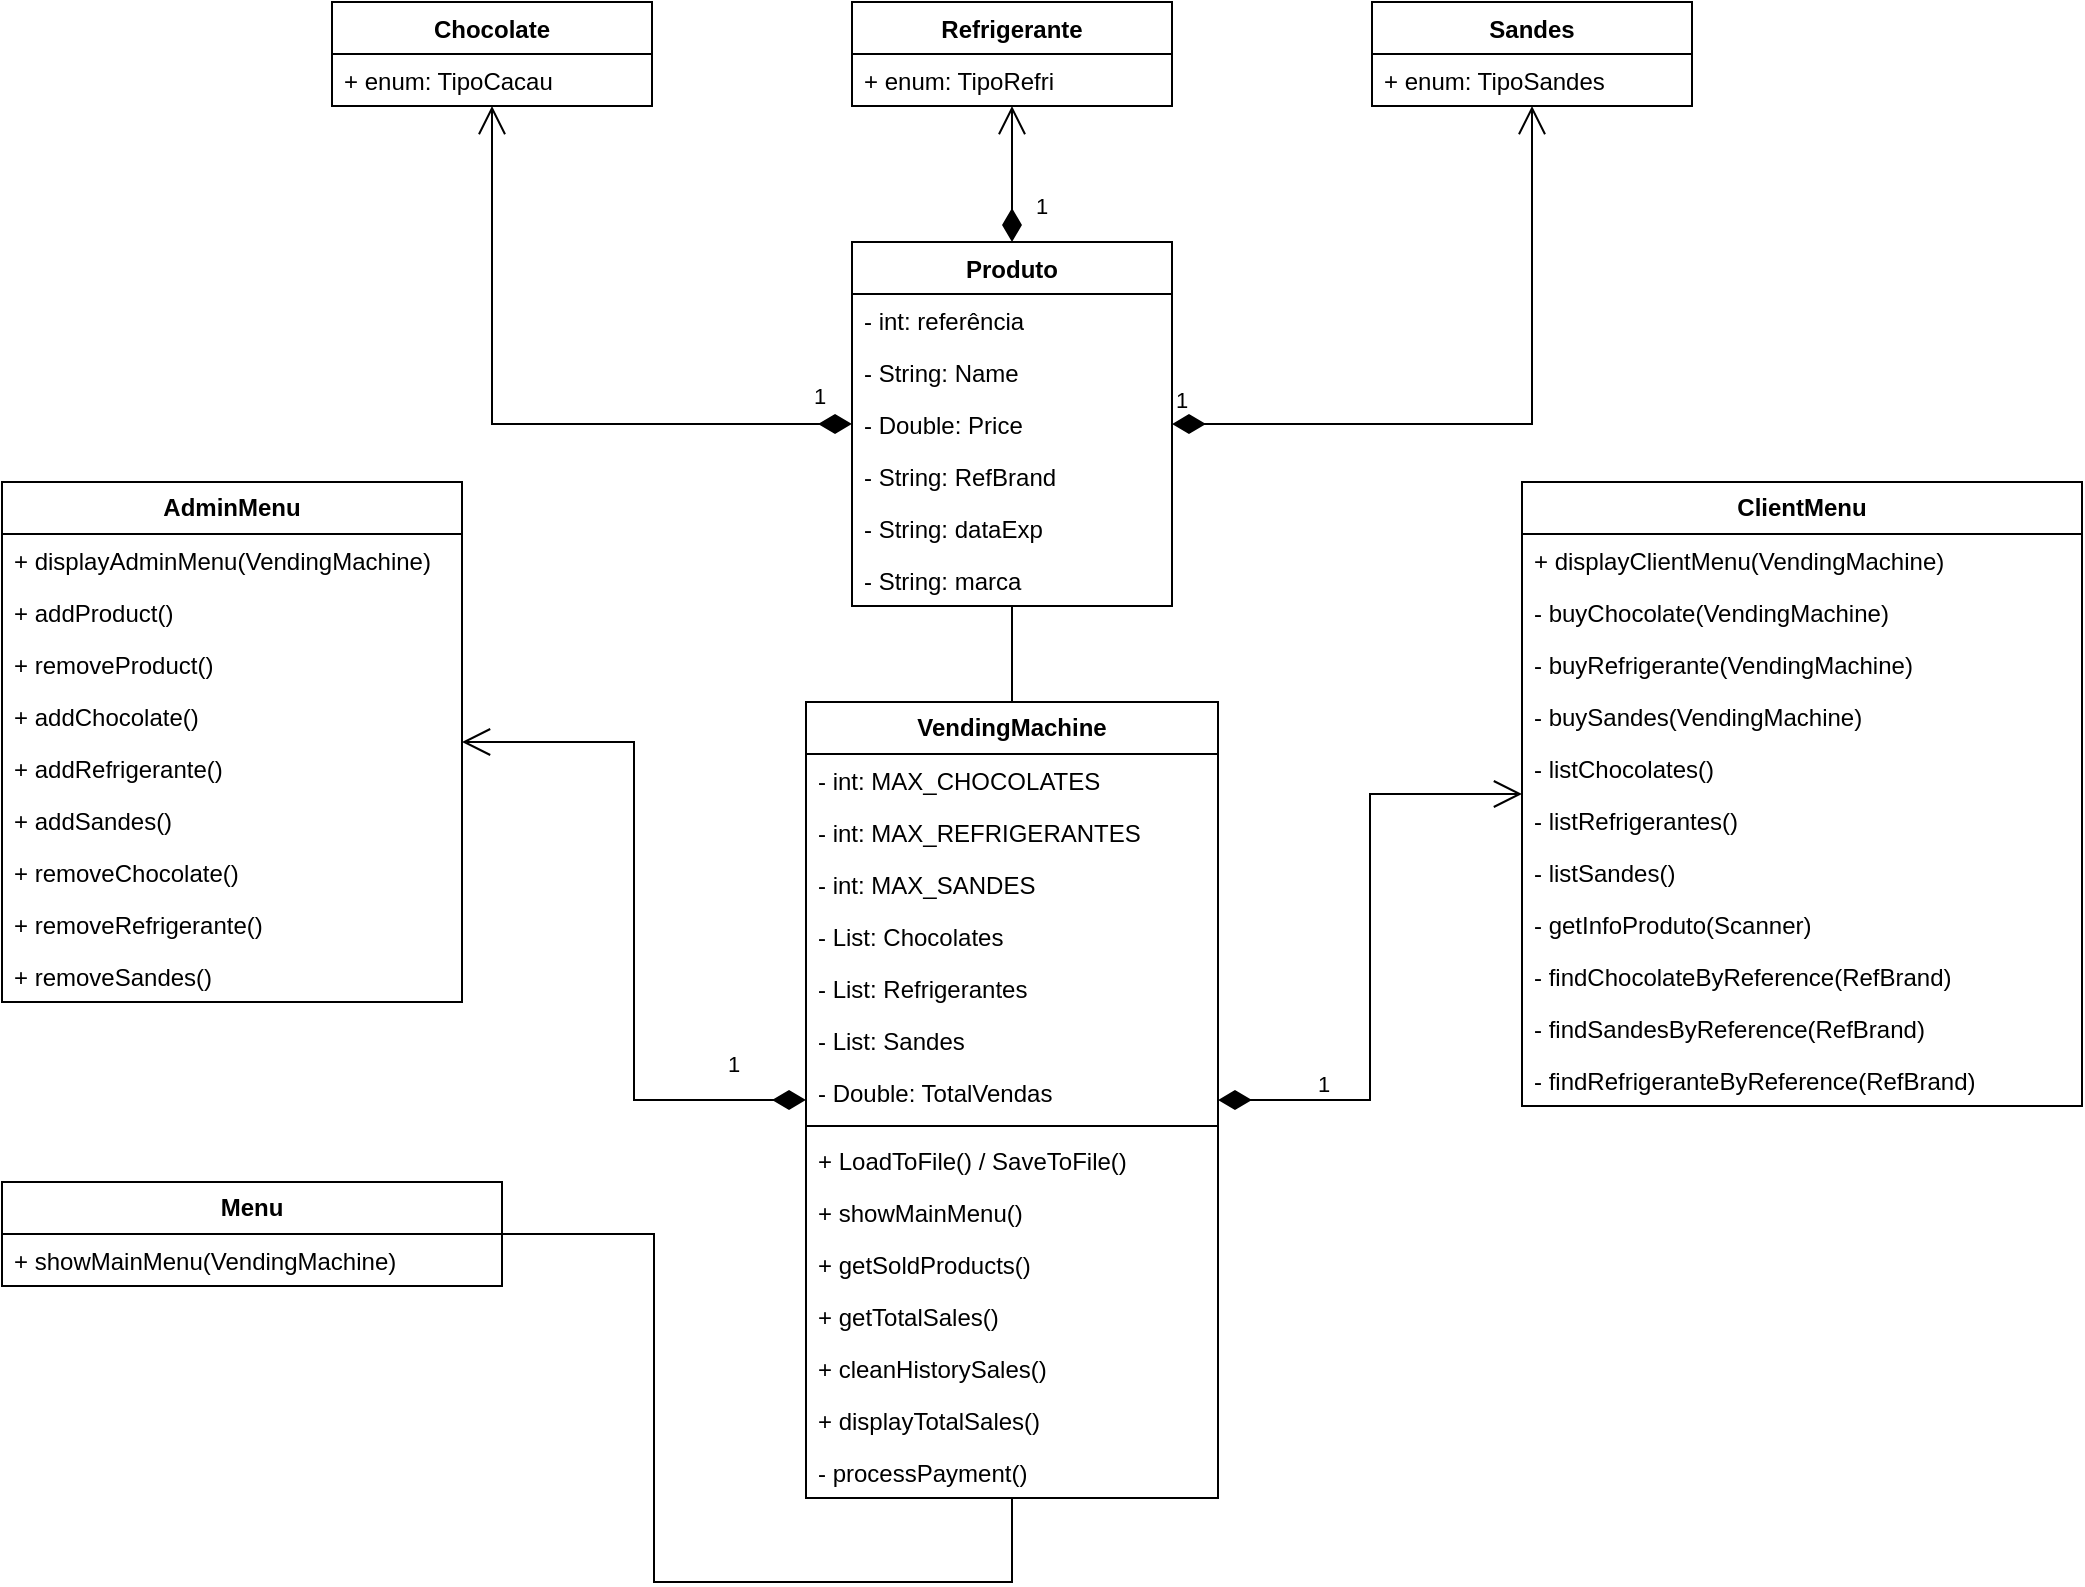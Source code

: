 <mxfile version="24.7.17">
  <diagram id="C5RBs43oDa-KdzZeNtuy" name="Page-1">
    <mxGraphModel dx="2314" dy="836" grid="1" gridSize="10" guides="1" tooltips="1" connect="1" arrows="1" fold="1" page="1" pageScale="1" pageWidth="1169" pageHeight="827" math="0" shadow="0">
      <root>
        <mxCell id="WIyWlLk6GJQsqaUBKTNV-0" />
        <mxCell id="WIyWlLk6GJQsqaUBKTNV-1" parent="WIyWlLk6GJQsqaUBKTNV-0" />
        <mxCell id="L8OVkFSpgpDu1zoaHqQ6-69" style="edgeStyle=orthogonalEdgeStyle;rounded=0;orthogonalLoop=1;jettySize=auto;html=1;endArrow=none;endFill=0;" edge="1" parent="WIyWlLk6GJQsqaUBKTNV-1" source="UkUBQKpav907fFydxwV3-11" target="L8OVkFSpgpDu1zoaHqQ6-25">
          <mxGeometry relative="1" as="geometry" />
        </mxCell>
        <mxCell id="UkUBQKpav907fFydxwV3-11" value="Produto" style="swimlane;fontStyle=1;align=center;verticalAlign=top;childLayout=stackLayout;horizontal=1;startSize=26;horizontalStack=0;resizeParent=1;resizeParentMax=0;resizeLast=0;collapsible=1;marginBottom=0;whiteSpace=wrap;html=1;" parent="WIyWlLk6GJQsqaUBKTNV-1" vertex="1">
          <mxGeometry x="505" y="130" width="160" height="182" as="geometry" />
        </mxCell>
        <mxCell id="L8OVkFSpgpDu1zoaHqQ6-9" value="- int: referência" style="text;strokeColor=none;fillColor=none;align=left;verticalAlign=top;spacingLeft=4;spacingRight=4;overflow=hidden;rotatable=0;points=[[0,0.5],[1,0.5]];portConstraint=eastwest;whiteSpace=wrap;html=1;" vertex="1" parent="UkUBQKpav907fFydxwV3-11">
          <mxGeometry y="26" width="160" height="26" as="geometry" />
        </mxCell>
        <mxCell id="UkUBQKpav907fFydxwV3-12" value="- String: Name" style="text;strokeColor=none;fillColor=none;align=left;verticalAlign=top;spacingLeft=4;spacingRight=4;overflow=hidden;rotatable=0;points=[[0,0.5],[1,0.5]];portConstraint=eastwest;whiteSpace=wrap;html=1;" parent="UkUBQKpav907fFydxwV3-11" vertex="1">
          <mxGeometry y="52" width="160" height="26" as="geometry" />
        </mxCell>
        <mxCell id="UkUBQKpav907fFydxwV3-8" value="- Double: Price" style="text;strokeColor=none;fillColor=none;align=left;verticalAlign=top;spacingLeft=4;spacingRight=4;overflow=hidden;rotatable=0;points=[[0,0.5],[1,0.5]];portConstraint=eastwest;whiteSpace=wrap;html=1;" parent="UkUBQKpav907fFydxwV3-11" vertex="1">
          <mxGeometry y="78" width="160" height="26" as="geometry" />
        </mxCell>
        <mxCell id="UkUBQKpav907fFydxwV3-28" value="- String: RefBrand" style="text;strokeColor=none;fillColor=none;align=left;verticalAlign=top;spacingLeft=4;spacingRight=4;overflow=hidden;rotatable=0;points=[[0,0.5],[1,0.5]];portConstraint=eastwest;whiteSpace=wrap;html=1;" parent="UkUBQKpav907fFydxwV3-11" vertex="1">
          <mxGeometry y="104" width="160" height="26" as="geometry" />
        </mxCell>
        <mxCell id="UkUBQKpav907fFydxwV3-10" value="- String: dataExp" style="text;strokeColor=none;fillColor=none;align=left;verticalAlign=top;spacingLeft=4;spacingRight=4;overflow=hidden;rotatable=0;points=[[0,0.5],[1,0.5]];portConstraint=eastwest;whiteSpace=wrap;html=1;" parent="UkUBQKpav907fFydxwV3-11" vertex="1">
          <mxGeometry y="130" width="160" height="26" as="geometry" />
        </mxCell>
        <mxCell id="UkUBQKpav907fFydxwV3-9" value="- String: marca" style="text;strokeColor=none;fillColor=none;align=left;verticalAlign=top;spacingLeft=4;spacingRight=4;overflow=hidden;rotatable=0;points=[[0,0.5],[1,0.5]];portConstraint=eastwest;whiteSpace=wrap;html=1;" parent="UkUBQKpav907fFydxwV3-11" vertex="1">
          <mxGeometry y="156" width="160" height="26" as="geometry" />
        </mxCell>
        <mxCell id="UkUBQKpav907fFydxwV3-16" value="Chocolate" style="swimlane;fontStyle=1;align=center;verticalAlign=top;childLayout=stackLayout;horizontal=1;startSize=26;horizontalStack=0;resizeParent=1;resizeParentMax=0;resizeLast=0;collapsible=1;marginBottom=0;whiteSpace=wrap;html=1;" parent="WIyWlLk6GJQsqaUBKTNV-1" vertex="1">
          <mxGeometry x="245" y="10" width="160" height="52" as="geometry" />
        </mxCell>
        <mxCell id="UkUBQKpav907fFydxwV3-17" value="+ enum: TipoCacau" style="text;strokeColor=none;fillColor=none;align=left;verticalAlign=top;spacingLeft=4;spacingRight=4;overflow=hidden;rotatable=0;points=[[0,0.5],[1,0.5]];portConstraint=eastwest;whiteSpace=wrap;html=1;" parent="UkUBQKpav907fFydxwV3-16" vertex="1">
          <mxGeometry y="26" width="160" height="26" as="geometry" />
        </mxCell>
        <mxCell id="UkUBQKpav907fFydxwV3-23" value="Refrigerante" style="swimlane;fontStyle=1;align=center;verticalAlign=top;childLayout=stackLayout;horizontal=1;startSize=26;horizontalStack=0;resizeParent=1;resizeParentMax=0;resizeLast=0;collapsible=1;marginBottom=0;whiteSpace=wrap;html=1;" parent="WIyWlLk6GJQsqaUBKTNV-1" vertex="1">
          <mxGeometry x="505" y="10" width="160" height="52" as="geometry" />
        </mxCell>
        <mxCell id="UkUBQKpav907fFydxwV3-24" value="+ enum: TipoRefri" style="text;strokeColor=none;fillColor=none;align=left;verticalAlign=top;spacingLeft=4;spacingRight=4;overflow=hidden;rotatable=0;points=[[0,0.5],[1,0.5]];portConstraint=eastwest;whiteSpace=wrap;html=1;" parent="UkUBQKpav907fFydxwV3-23" vertex="1">
          <mxGeometry y="26" width="160" height="26" as="geometry" />
        </mxCell>
        <mxCell id="UkUBQKpav907fFydxwV3-29" value="Sandes" style="swimlane;fontStyle=1;align=center;verticalAlign=top;childLayout=stackLayout;horizontal=1;startSize=26;horizontalStack=0;resizeParent=1;resizeParentMax=0;resizeLast=0;collapsible=1;marginBottom=0;whiteSpace=wrap;html=1;" parent="WIyWlLk6GJQsqaUBKTNV-1" vertex="1">
          <mxGeometry x="765" y="10" width="160" height="52" as="geometry" />
        </mxCell>
        <mxCell id="UkUBQKpav907fFydxwV3-30" value="+ enum: TipoSandes" style="text;strokeColor=none;fillColor=none;align=left;verticalAlign=top;spacingLeft=4;spacingRight=4;overflow=hidden;rotatable=0;points=[[0,0.5],[1,0.5]];portConstraint=eastwest;whiteSpace=wrap;html=1;" parent="UkUBQKpav907fFydxwV3-29" vertex="1">
          <mxGeometry y="26" width="160" height="26" as="geometry" />
        </mxCell>
        <mxCell id="UkUBQKpav907fFydxwV3-33" value="1" style="endArrow=open;html=1;endSize=12;startArrow=diamondThin;startSize=14;startFill=1;edgeStyle=orthogonalEdgeStyle;align=left;verticalAlign=bottom;rounded=0;" parent="WIyWlLk6GJQsqaUBKTNV-1" source="UkUBQKpav907fFydxwV3-11" target="UkUBQKpav907fFydxwV3-16" edge="1">
          <mxGeometry x="-0.876" y="-5" relative="1" as="geometry">
            <mxPoint x="495" y="110" as="sourcePoint" />
            <mxPoint x="655" y="110" as="targetPoint" />
            <mxPoint as="offset" />
          </mxGeometry>
        </mxCell>
        <mxCell id="UkUBQKpav907fFydxwV3-34" value="1" style="endArrow=open;html=1;endSize=12;startArrow=diamondThin;startSize=14;startFill=1;edgeStyle=orthogonalEdgeStyle;align=left;verticalAlign=bottom;rounded=0;" parent="WIyWlLk6GJQsqaUBKTNV-1" source="UkUBQKpav907fFydxwV3-11" target="UkUBQKpav907fFydxwV3-23" edge="1">
          <mxGeometry x="-0.73" y="-10" relative="1" as="geometry">
            <mxPoint x="515" y="275" as="sourcePoint" />
            <mxPoint x="335" y="132" as="targetPoint" />
            <mxPoint as="offset" />
          </mxGeometry>
        </mxCell>
        <mxCell id="UkUBQKpav907fFydxwV3-35" value="1" style="endArrow=open;html=1;endSize=12;startArrow=diamondThin;startSize=14;startFill=1;edgeStyle=orthogonalEdgeStyle;align=left;verticalAlign=bottom;rounded=0;" parent="WIyWlLk6GJQsqaUBKTNV-1" source="UkUBQKpav907fFydxwV3-11" target="UkUBQKpav907fFydxwV3-29" edge="1">
          <mxGeometry x="-1" y="3" relative="1" as="geometry">
            <mxPoint x="515" y="275" as="sourcePoint" />
            <mxPoint x="335" y="132" as="targetPoint" />
          </mxGeometry>
        </mxCell>
        <mxCell id="L8OVkFSpgpDu1zoaHqQ6-25" value="&lt;b&gt;VendingMachine&lt;/b&gt;" style="swimlane;fontStyle=0;childLayout=stackLayout;horizontal=1;startSize=26;fillColor=none;horizontalStack=0;resizeParent=1;resizeParentMax=0;resizeLast=0;collapsible=1;marginBottom=0;whiteSpace=wrap;html=1;" vertex="1" parent="WIyWlLk6GJQsqaUBKTNV-1">
          <mxGeometry x="482" y="360" width="206" height="398" as="geometry" />
        </mxCell>
        <mxCell id="L8OVkFSpgpDu1zoaHqQ6-26" value="- int: MAX_CHOCOLATES" style="text;strokeColor=none;fillColor=none;align=left;verticalAlign=top;spacingLeft=4;spacingRight=4;overflow=hidden;rotatable=0;points=[[0,0.5],[1,0.5]];portConstraint=eastwest;whiteSpace=wrap;html=1;" vertex="1" parent="L8OVkFSpgpDu1zoaHqQ6-25">
          <mxGeometry y="26" width="206" height="26" as="geometry" />
        </mxCell>
        <mxCell id="L8OVkFSpgpDu1zoaHqQ6-27" value="- int: MAX_REFRIGERANTES" style="text;strokeColor=none;fillColor=none;align=left;verticalAlign=top;spacingLeft=4;spacingRight=4;overflow=hidden;rotatable=0;points=[[0,0.5],[1,0.5]];portConstraint=eastwest;whiteSpace=wrap;html=1;" vertex="1" parent="L8OVkFSpgpDu1zoaHqQ6-25">
          <mxGeometry y="52" width="206" height="26" as="geometry" />
        </mxCell>
        <mxCell id="L8OVkFSpgpDu1zoaHqQ6-28" value="- int: MAX_SANDES" style="text;strokeColor=none;fillColor=none;align=left;verticalAlign=top;spacingLeft=4;spacingRight=4;overflow=hidden;rotatable=0;points=[[0,0.5],[1,0.5]];portConstraint=eastwest;whiteSpace=wrap;html=1;" vertex="1" parent="L8OVkFSpgpDu1zoaHqQ6-25">
          <mxGeometry y="78" width="206" height="26" as="geometry" />
        </mxCell>
        <mxCell id="L8OVkFSpgpDu1zoaHqQ6-44" value="- List: Chocolates" style="text;strokeColor=none;fillColor=none;align=left;verticalAlign=top;spacingLeft=4;spacingRight=4;overflow=hidden;rotatable=0;points=[[0,0.5],[1,0.5]];portConstraint=eastwest;whiteSpace=wrap;html=1;" vertex="1" parent="L8OVkFSpgpDu1zoaHqQ6-25">
          <mxGeometry y="104" width="206" height="26" as="geometry" />
        </mxCell>
        <mxCell id="L8OVkFSpgpDu1zoaHqQ6-46" value="- List: Refrigerantes" style="text;strokeColor=none;fillColor=none;align=left;verticalAlign=top;spacingLeft=4;spacingRight=4;overflow=hidden;rotatable=0;points=[[0,0.5],[1,0.5]];portConstraint=eastwest;whiteSpace=wrap;html=1;" vertex="1" parent="L8OVkFSpgpDu1zoaHqQ6-25">
          <mxGeometry y="130" width="206" height="26" as="geometry" />
        </mxCell>
        <mxCell id="L8OVkFSpgpDu1zoaHqQ6-48" value="- List: Sandes" style="text;strokeColor=none;fillColor=none;align=left;verticalAlign=top;spacingLeft=4;spacingRight=4;overflow=hidden;rotatable=0;points=[[0,0.5],[1,0.5]];portConstraint=eastwest;whiteSpace=wrap;html=1;" vertex="1" parent="L8OVkFSpgpDu1zoaHqQ6-25">
          <mxGeometry y="156" width="206" height="26" as="geometry" />
        </mxCell>
        <mxCell id="L8OVkFSpgpDu1zoaHqQ6-45" value="- Double: TotalVendas" style="text;strokeColor=none;fillColor=none;align=left;verticalAlign=top;spacingLeft=4;spacingRight=4;overflow=hidden;rotatable=0;points=[[0,0.5],[1,0.5]];portConstraint=eastwest;whiteSpace=wrap;html=1;" vertex="1" parent="L8OVkFSpgpDu1zoaHqQ6-25">
          <mxGeometry y="182" width="206" height="26" as="geometry" />
        </mxCell>
        <mxCell id="L8OVkFSpgpDu1zoaHqQ6-42" value="" style="line;strokeWidth=1;fillColor=none;align=left;verticalAlign=middle;spacingTop=-1;spacingLeft=3;spacingRight=3;rotatable=0;labelPosition=right;points=[];portConstraint=eastwest;strokeColor=inherit;" vertex="1" parent="L8OVkFSpgpDu1zoaHqQ6-25">
          <mxGeometry y="208" width="206" height="8" as="geometry" />
        </mxCell>
        <mxCell id="L8OVkFSpgpDu1zoaHqQ6-43" value="+ LoadToFile() / SaveToFile()" style="text;strokeColor=none;fillColor=none;align=left;verticalAlign=top;spacingLeft=4;spacingRight=4;overflow=hidden;rotatable=0;points=[[0,0.5],[1,0.5]];portConstraint=eastwest;whiteSpace=wrap;html=1;" vertex="1" parent="L8OVkFSpgpDu1zoaHqQ6-25">
          <mxGeometry y="216" width="206" height="26" as="geometry" />
        </mxCell>
        <mxCell id="L8OVkFSpgpDu1zoaHqQ6-50" value="+ showMainMenu()" style="text;strokeColor=none;fillColor=none;align=left;verticalAlign=top;spacingLeft=4;spacingRight=4;overflow=hidden;rotatable=0;points=[[0,0.5],[1,0.5]];portConstraint=eastwest;whiteSpace=wrap;html=1;" vertex="1" parent="L8OVkFSpgpDu1zoaHqQ6-25">
          <mxGeometry y="242" width="206" height="26" as="geometry" />
        </mxCell>
        <mxCell id="L8OVkFSpgpDu1zoaHqQ6-47" value="+ getSoldProducts()" style="text;strokeColor=none;fillColor=none;align=left;verticalAlign=top;spacingLeft=4;spacingRight=4;overflow=hidden;rotatable=0;points=[[0,0.5],[1,0.5]];portConstraint=eastwest;whiteSpace=wrap;html=1;" vertex="1" parent="L8OVkFSpgpDu1zoaHqQ6-25">
          <mxGeometry y="268" width="206" height="26" as="geometry" />
        </mxCell>
        <mxCell id="L8OVkFSpgpDu1zoaHqQ6-49" value="+ getTotalSales()" style="text;strokeColor=none;fillColor=none;align=left;verticalAlign=top;spacingLeft=4;spacingRight=4;overflow=hidden;rotatable=0;points=[[0,0.5],[1,0.5]];portConstraint=eastwest;whiteSpace=wrap;html=1;" vertex="1" parent="L8OVkFSpgpDu1zoaHqQ6-25">
          <mxGeometry y="294" width="206" height="26" as="geometry" />
        </mxCell>
        <mxCell id="L8OVkFSpgpDu1zoaHqQ6-51" value="+ cleanHistorySales()" style="text;strokeColor=none;fillColor=none;align=left;verticalAlign=top;spacingLeft=4;spacingRight=4;overflow=hidden;rotatable=0;points=[[0,0.5],[1,0.5]];portConstraint=eastwest;whiteSpace=wrap;html=1;" vertex="1" parent="L8OVkFSpgpDu1zoaHqQ6-25">
          <mxGeometry y="320" width="206" height="26" as="geometry" />
        </mxCell>
        <mxCell id="L8OVkFSpgpDu1zoaHqQ6-52" value="+ displayTotalSales()" style="text;strokeColor=none;fillColor=none;align=left;verticalAlign=top;spacingLeft=4;spacingRight=4;overflow=hidden;rotatable=0;points=[[0,0.5],[1,0.5]];portConstraint=eastwest;whiteSpace=wrap;html=1;" vertex="1" parent="L8OVkFSpgpDu1zoaHqQ6-25">
          <mxGeometry y="346" width="206" height="26" as="geometry" />
        </mxCell>
        <mxCell id="L8OVkFSpgpDu1zoaHqQ6-67" value="- processPayment()" style="text;strokeColor=none;fillColor=none;align=left;verticalAlign=top;spacingLeft=4;spacingRight=4;overflow=hidden;rotatable=0;points=[[0,0.5],[1,0.5]];portConstraint=eastwest;whiteSpace=wrap;html=1;" vertex="1" parent="L8OVkFSpgpDu1zoaHqQ6-25">
          <mxGeometry y="372" width="206" height="26" as="geometry" />
        </mxCell>
        <mxCell id="L8OVkFSpgpDu1zoaHqQ6-29" value="&lt;b&gt;AdminMenu&lt;/b&gt;" style="swimlane;fontStyle=0;childLayout=stackLayout;horizontal=1;startSize=26;fillColor=none;horizontalStack=0;resizeParent=1;resizeParentMax=0;resizeLast=0;collapsible=1;marginBottom=0;whiteSpace=wrap;html=1;" vertex="1" parent="WIyWlLk6GJQsqaUBKTNV-1">
          <mxGeometry x="80" y="250" width="230" height="260" as="geometry" />
        </mxCell>
        <mxCell id="L8OVkFSpgpDu1zoaHqQ6-30" value="+ displayAdminMenu(VendingMachine)" style="text;strokeColor=none;fillColor=none;align=left;verticalAlign=top;spacingLeft=4;spacingRight=4;overflow=hidden;rotatable=0;points=[[0,0.5],[1,0.5]];portConstraint=eastwest;whiteSpace=wrap;html=1;" vertex="1" parent="L8OVkFSpgpDu1zoaHqQ6-29">
          <mxGeometry y="26" width="230" height="26" as="geometry" />
        </mxCell>
        <mxCell id="L8OVkFSpgpDu1zoaHqQ6-53" value="+ addProduct()" style="text;strokeColor=none;fillColor=none;align=left;verticalAlign=top;spacingLeft=4;spacingRight=4;overflow=hidden;rotatable=0;points=[[0,0.5],[1,0.5]];portConstraint=eastwest;whiteSpace=wrap;html=1;" vertex="1" parent="L8OVkFSpgpDu1zoaHqQ6-29">
          <mxGeometry y="52" width="230" height="26" as="geometry" />
        </mxCell>
        <mxCell id="L8OVkFSpgpDu1zoaHqQ6-58" value="+ removeProduct()" style="text;strokeColor=none;fillColor=none;align=left;verticalAlign=top;spacingLeft=4;spacingRight=4;overflow=hidden;rotatable=0;points=[[0,0.5],[1,0.5]];portConstraint=eastwest;whiteSpace=wrap;html=1;" vertex="1" parent="L8OVkFSpgpDu1zoaHqQ6-29">
          <mxGeometry y="78" width="230" height="26" as="geometry" />
        </mxCell>
        <mxCell id="L8OVkFSpgpDu1zoaHqQ6-59" value="+ addChocolate()" style="text;strokeColor=none;fillColor=none;align=left;verticalAlign=top;spacingLeft=4;spacingRight=4;overflow=hidden;rotatable=0;points=[[0,0.5],[1,0.5]];portConstraint=eastwest;whiteSpace=wrap;html=1;" vertex="1" parent="L8OVkFSpgpDu1zoaHqQ6-29">
          <mxGeometry y="104" width="230" height="26" as="geometry" />
        </mxCell>
        <mxCell id="L8OVkFSpgpDu1zoaHqQ6-60" value="+ addRefrigerante()" style="text;strokeColor=none;fillColor=none;align=left;verticalAlign=top;spacingLeft=4;spacingRight=4;overflow=hidden;rotatable=0;points=[[0,0.5],[1,0.5]];portConstraint=eastwest;whiteSpace=wrap;html=1;" vertex="1" parent="L8OVkFSpgpDu1zoaHqQ6-29">
          <mxGeometry y="130" width="230" height="26" as="geometry" />
        </mxCell>
        <mxCell id="L8OVkFSpgpDu1zoaHqQ6-57" value="+ addSandes()" style="text;strokeColor=none;fillColor=none;align=left;verticalAlign=top;spacingLeft=4;spacingRight=4;overflow=hidden;rotatable=0;points=[[0,0.5],[1,0.5]];portConstraint=eastwest;whiteSpace=wrap;html=1;" vertex="1" parent="L8OVkFSpgpDu1zoaHqQ6-29">
          <mxGeometry y="156" width="230" height="26" as="geometry" />
        </mxCell>
        <mxCell id="L8OVkFSpgpDu1zoaHqQ6-61" value="+ removeChocolate()" style="text;strokeColor=none;fillColor=none;align=left;verticalAlign=top;spacingLeft=4;spacingRight=4;overflow=hidden;rotatable=0;points=[[0,0.5],[1,0.5]];portConstraint=eastwest;whiteSpace=wrap;html=1;" vertex="1" parent="L8OVkFSpgpDu1zoaHqQ6-29">
          <mxGeometry y="182" width="230" height="26" as="geometry" />
        </mxCell>
        <mxCell id="L8OVkFSpgpDu1zoaHqQ6-62" value="+ removeRefrigerante()" style="text;strokeColor=none;fillColor=none;align=left;verticalAlign=top;spacingLeft=4;spacingRight=4;overflow=hidden;rotatable=0;points=[[0,0.5],[1,0.5]];portConstraint=eastwest;whiteSpace=wrap;html=1;" vertex="1" parent="L8OVkFSpgpDu1zoaHqQ6-29">
          <mxGeometry y="208" width="230" height="26" as="geometry" />
        </mxCell>
        <mxCell id="L8OVkFSpgpDu1zoaHqQ6-63" value="+ removeSandes()" style="text;strokeColor=none;fillColor=none;align=left;verticalAlign=top;spacingLeft=4;spacingRight=4;overflow=hidden;rotatable=0;points=[[0,0.5],[1,0.5]];portConstraint=eastwest;whiteSpace=wrap;html=1;" vertex="1" parent="L8OVkFSpgpDu1zoaHqQ6-29">
          <mxGeometry y="234" width="230" height="26" as="geometry" />
        </mxCell>
        <mxCell id="L8OVkFSpgpDu1zoaHqQ6-33" value="&lt;b&gt;ClientMenu&lt;/b&gt;" style="swimlane;fontStyle=0;childLayout=stackLayout;horizontal=1;startSize=26;fillColor=none;horizontalStack=0;resizeParent=1;resizeParentMax=0;resizeLast=0;collapsible=1;marginBottom=0;whiteSpace=wrap;html=1;" vertex="1" parent="WIyWlLk6GJQsqaUBKTNV-1">
          <mxGeometry x="840" y="250" width="280" height="312" as="geometry" />
        </mxCell>
        <mxCell id="L8OVkFSpgpDu1zoaHqQ6-34" value="+ displayClientMenu(VendingMachine)" style="text;strokeColor=none;fillColor=none;align=left;verticalAlign=top;spacingLeft=4;spacingRight=4;overflow=hidden;rotatable=0;points=[[0,0.5],[1,0.5]];portConstraint=eastwest;whiteSpace=wrap;html=1;" vertex="1" parent="L8OVkFSpgpDu1zoaHqQ6-33">
          <mxGeometry y="26" width="280" height="26" as="geometry" />
        </mxCell>
        <mxCell id="L8OVkFSpgpDu1zoaHqQ6-64" value="- buyChocolate(VendingMachine)" style="text;strokeColor=none;fillColor=none;align=left;verticalAlign=top;spacingLeft=4;spacingRight=4;overflow=hidden;rotatable=0;points=[[0,0.5],[1,0.5]];portConstraint=eastwest;whiteSpace=wrap;html=1;" vertex="1" parent="L8OVkFSpgpDu1zoaHqQ6-33">
          <mxGeometry y="52" width="280" height="26" as="geometry" />
        </mxCell>
        <mxCell id="L8OVkFSpgpDu1zoaHqQ6-65" value="- buyRefrigerante(VendingMachine)" style="text;strokeColor=none;fillColor=none;align=left;verticalAlign=top;spacingLeft=4;spacingRight=4;overflow=hidden;rotatable=0;points=[[0,0.5],[1,0.5]];portConstraint=eastwest;whiteSpace=wrap;html=1;" vertex="1" parent="L8OVkFSpgpDu1zoaHqQ6-33">
          <mxGeometry y="78" width="280" height="26" as="geometry" />
        </mxCell>
        <mxCell id="L8OVkFSpgpDu1zoaHqQ6-66" value="- buySandes(VendingMachine)" style="text;strokeColor=none;fillColor=none;align=left;verticalAlign=top;spacingLeft=4;spacingRight=4;overflow=hidden;rotatable=0;points=[[0,0.5],[1,0.5]];portConstraint=eastwest;whiteSpace=wrap;html=1;" vertex="1" parent="L8OVkFSpgpDu1zoaHqQ6-33">
          <mxGeometry y="104" width="280" height="26" as="geometry" />
        </mxCell>
        <mxCell id="L8OVkFSpgpDu1zoaHqQ6-31" value="- listChocolates()" style="text;strokeColor=none;fillColor=none;align=left;verticalAlign=top;spacingLeft=4;spacingRight=4;overflow=hidden;rotatable=0;points=[[0,0.5],[1,0.5]];portConstraint=eastwest;whiteSpace=wrap;html=1;" vertex="1" parent="L8OVkFSpgpDu1zoaHqQ6-33">
          <mxGeometry y="130" width="280" height="26" as="geometry" />
        </mxCell>
        <mxCell id="L8OVkFSpgpDu1zoaHqQ6-32" value="- listRefrigerantes()" style="text;strokeColor=none;fillColor=none;align=left;verticalAlign=top;spacingLeft=4;spacingRight=4;overflow=hidden;rotatable=0;points=[[0,0.5],[1,0.5]];portConstraint=eastwest;whiteSpace=wrap;html=1;" vertex="1" parent="L8OVkFSpgpDu1zoaHqQ6-33">
          <mxGeometry y="156" width="280" height="26" as="geometry" />
        </mxCell>
        <mxCell id="L8OVkFSpgpDu1zoaHqQ6-54" value="- listSandes()" style="text;strokeColor=none;fillColor=none;align=left;verticalAlign=top;spacingLeft=4;spacingRight=4;overflow=hidden;rotatable=0;points=[[0,0.5],[1,0.5]];portConstraint=eastwest;whiteSpace=wrap;html=1;" vertex="1" parent="L8OVkFSpgpDu1zoaHqQ6-33">
          <mxGeometry y="182" width="280" height="26" as="geometry" />
        </mxCell>
        <mxCell id="L8OVkFSpgpDu1zoaHqQ6-55" value="- getInfoProduto(Scanner)" style="text;strokeColor=none;fillColor=none;align=left;verticalAlign=top;spacingLeft=4;spacingRight=4;overflow=hidden;rotatable=0;points=[[0,0.5],[1,0.5]];portConstraint=eastwest;whiteSpace=wrap;html=1;" vertex="1" parent="L8OVkFSpgpDu1zoaHqQ6-33">
          <mxGeometry y="208" width="280" height="26" as="geometry" />
        </mxCell>
        <mxCell id="L8OVkFSpgpDu1zoaHqQ6-56" value="- findChocolateByReference(RefBrand)" style="text;strokeColor=none;fillColor=none;align=left;verticalAlign=top;spacingLeft=4;spacingRight=4;overflow=hidden;rotatable=0;points=[[0,0.5],[1,0.5]];portConstraint=eastwest;whiteSpace=wrap;html=1;" vertex="1" parent="L8OVkFSpgpDu1zoaHqQ6-33">
          <mxGeometry y="234" width="280" height="26" as="geometry" />
        </mxCell>
        <mxCell id="L8OVkFSpgpDu1zoaHqQ6-35" value="-&amp;nbsp;findSandesByReference(RefBrand)" style="text;strokeColor=none;fillColor=none;align=left;verticalAlign=top;spacingLeft=4;spacingRight=4;overflow=hidden;rotatable=0;points=[[0,0.5],[1,0.5]];portConstraint=eastwest;whiteSpace=wrap;html=1;" vertex="1" parent="L8OVkFSpgpDu1zoaHqQ6-33">
          <mxGeometry y="260" width="280" height="26" as="geometry" />
        </mxCell>
        <mxCell id="L8OVkFSpgpDu1zoaHqQ6-36" value="-&amp;nbsp;findRefrigeranteByReference(RefBrand)" style="text;strokeColor=none;fillColor=none;align=left;verticalAlign=top;spacingLeft=4;spacingRight=4;overflow=hidden;rotatable=0;points=[[0,0.5],[1,0.5]];portConstraint=eastwest;whiteSpace=wrap;html=1;" vertex="1" parent="L8OVkFSpgpDu1zoaHqQ6-33">
          <mxGeometry y="286" width="280" height="26" as="geometry" />
        </mxCell>
        <mxCell id="L8OVkFSpgpDu1zoaHqQ6-71" style="edgeStyle=orthogonalEdgeStyle;rounded=0;orthogonalLoop=1;jettySize=auto;html=1;endArrow=none;endFill=0;" edge="1" parent="WIyWlLk6GJQsqaUBKTNV-1" source="L8OVkFSpgpDu1zoaHqQ6-37" target="L8OVkFSpgpDu1zoaHqQ6-25">
          <mxGeometry relative="1" as="geometry">
            <Array as="points">
              <mxPoint x="406" y="626" />
              <mxPoint x="406" y="800" />
              <mxPoint x="585" y="800" />
            </Array>
          </mxGeometry>
        </mxCell>
        <mxCell id="L8OVkFSpgpDu1zoaHqQ6-37" value="&lt;b&gt;Menu&lt;/b&gt;" style="swimlane;fontStyle=0;childLayout=stackLayout;horizontal=1;startSize=26;fillColor=none;horizontalStack=0;resizeParent=1;resizeParentMax=0;resizeLast=0;collapsible=1;marginBottom=0;whiteSpace=wrap;html=1;" vertex="1" parent="WIyWlLk6GJQsqaUBKTNV-1">
          <mxGeometry x="80" y="600" width="250" height="52" as="geometry" />
        </mxCell>
        <mxCell id="L8OVkFSpgpDu1zoaHqQ6-38" value="+ showMainMenu(VendingMachine)" style="text;strokeColor=none;fillColor=none;align=left;verticalAlign=top;spacingLeft=4;spacingRight=4;overflow=hidden;rotatable=0;points=[[0,0.5],[1,0.5]];portConstraint=eastwest;whiteSpace=wrap;html=1;" vertex="1" parent="L8OVkFSpgpDu1zoaHqQ6-37">
          <mxGeometry y="26" width="250" height="26" as="geometry" />
        </mxCell>
        <mxCell id="L8OVkFSpgpDu1zoaHqQ6-68" value="1" style="endArrow=open;html=1;endSize=12;startArrow=diamondThin;startSize=14;startFill=1;edgeStyle=orthogonalEdgeStyle;align=left;verticalAlign=bottom;rounded=0;" edge="1" parent="WIyWlLk6GJQsqaUBKTNV-1" source="L8OVkFSpgpDu1zoaHqQ6-25" target="L8OVkFSpgpDu1zoaHqQ6-29">
          <mxGeometry x="-0.765" y="-9" relative="1" as="geometry">
            <mxPoint x="344" y="265" as="sourcePoint" />
            <mxPoint x="164" y="96" as="targetPoint" />
            <mxPoint as="offset" />
          </mxGeometry>
        </mxCell>
        <mxCell id="L8OVkFSpgpDu1zoaHqQ6-70" value="1" style="endArrow=open;html=1;endSize=12;startArrow=diamondThin;startSize=14;startFill=1;align=left;verticalAlign=bottom;rounded=0;edgeStyle=orthogonalEdgeStyle;" edge="1" parent="WIyWlLk6GJQsqaUBKTNV-1" source="L8OVkFSpgpDu1zoaHqQ6-25" target="L8OVkFSpgpDu1zoaHqQ6-33">
          <mxGeometry x="-0.688" y="-1" relative="1" as="geometry">
            <mxPoint x="321" y="623" as="sourcePoint" />
            <mxPoint x="290" y="554" as="targetPoint" />
            <mxPoint as="offset" />
          </mxGeometry>
        </mxCell>
      </root>
    </mxGraphModel>
  </diagram>
</mxfile>
